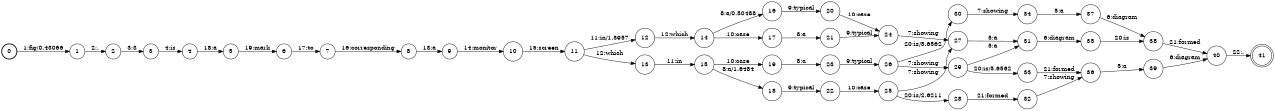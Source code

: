 digraph FST {
rankdir = LR;
size = "8.5,11";
label = "";
center = 1;
orientation = Portrait;
ranksep = "0.4";
nodesep = "0.25";
0 [label = "0", shape = circle, style = bold, fontsize = 14]
	0 -> 1 [label = "1:fig/0.43066", fontsize = 14];
1 [label = "1", shape = circle, style = solid, fontsize = 14]
	1 -> 2 [label = "2:.", fontsize = 14];
2 [label = "2", shape = circle, style = solid, fontsize = 14]
	2 -> 3 [label = "3:3", fontsize = 14];
3 [label = "3", shape = circle, style = solid, fontsize = 14]
	3 -> 4 [label = "4:is", fontsize = 14];
4 [label = "4", shape = circle, style = solid, fontsize = 14]
	4 -> 5 [label = "18:a", fontsize = 14];
5 [label = "5", shape = circle, style = solid, fontsize = 14]
	5 -> 6 [label = "19:mark", fontsize = 14];
6 [label = "6", shape = circle, style = solid, fontsize = 14]
	6 -> 7 [label = "17:to", fontsize = 14];
7 [label = "7", shape = circle, style = solid, fontsize = 14]
	7 -> 8 [label = "16:corresponding", fontsize = 14];
8 [label = "8", shape = circle, style = solid, fontsize = 14]
	8 -> 9 [label = "13:a", fontsize = 14];
9 [label = "9", shape = circle, style = solid, fontsize = 14]
	9 -> 10 [label = "14:monitor", fontsize = 14];
10 [label = "10", shape = circle, style = solid, fontsize = 14]
	10 -> 11 [label = "15:screen", fontsize = 14];
11 [label = "11", shape = circle, style = solid, fontsize = 14]
	11 -> 12 [label = "11:in/1.5957", fontsize = 14];
	11 -> 13 [label = "12:which", fontsize = 14];
12 [label = "12", shape = circle, style = solid, fontsize = 14]
	12 -> 14 [label = "12:which", fontsize = 14];
13 [label = "13", shape = circle, style = solid, fontsize = 14]
	13 -> 15 [label = "11:in", fontsize = 14];
14 [label = "14", shape = circle, style = solid, fontsize = 14]
	14 -> 17 [label = "10:case", fontsize = 14];
	14 -> 16 [label = "8:a/0.50488", fontsize = 14];
15 [label = "15", shape = circle, style = solid, fontsize = 14]
	15 -> 19 [label = "10:case", fontsize = 14];
	15 -> 18 [label = "8:a/1.6484", fontsize = 14];
16 [label = "16", shape = circle, style = solid, fontsize = 14]
	16 -> 20 [label = "9:typical", fontsize = 14];
17 [label = "17", shape = circle, style = solid, fontsize = 14]
	17 -> 21 [label = "8:a", fontsize = 14];
18 [label = "18", shape = circle, style = solid, fontsize = 14]
	18 -> 22 [label = "9:typical", fontsize = 14];
19 [label = "19", shape = circle, style = solid, fontsize = 14]
	19 -> 23 [label = "8:a", fontsize = 14];
20 [label = "20", shape = circle, style = solid, fontsize = 14]
	20 -> 24 [label = "10:case", fontsize = 14];
21 [label = "21", shape = circle, style = solid, fontsize = 14]
	21 -> 24 [label = "9:typical", fontsize = 14];
22 [label = "22", shape = circle, style = solid, fontsize = 14]
	22 -> 25 [label = "10:case", fontsize = 14];
23 [label = "23", shape = circle, style = solid, fontsize = 14]
	23 -> 26 [label = "9:typical", fontsize = 14];
24 [label = "24", shape = circle, style = solid, fontsize = 14]
	24 -> 27 [label = "7:showing", fontsize = 14];
25 [label = "25", shape = circle, style = solid, fontsize = 14]
	25 -> 28 [label = "20:is/2.6211", fontsize = 14];
	25 -> 27 [label = "7:showing", fontsize = 14];
26 [label = "26", shape = circle, style = solid, fontsize = 14]
	26 -> 30 [label = "20:is/5.6562", fontsize = 14];
	26 -> 29 [label = "7:showing", fontsize = 14];
27 [label = "27", shape = circle, style = solid, fontsize = 14]
	27 -> 31 [label = "5:a", fontsize = 14];
28 [label = "28", shape = circle, style = solid, fontsize = 14]
	28 -> 32 [label = "21:formed", fontsize = 14];
29 [label = "29", shape = circle, style = solid, fontsize = 14]
	29 -> 33 [label = "20:is/5.6562", fontsize = 14];
	29 -> 31 [label = "5:a", fontsize = 14];
30 [label = "30", shape = circle, style = solid, fontsize = 14]
	30 -> 34 [label = "7:showing", fontsize = 14];
31 [label = "31", shape = circle, style = solid, fontsize = 14]
	31 -> 35 [label = "6:diagram", fontsize = 14];
32 [label = "32", shape = circle, style = solid, fontsize = 14]
	32 -> 36 [label = "7:showing", fontsize = 14];
33 [label = "33", shape = circle, style = solid, fontsize = 14]
	33 -> 36 [label = "21:formed", fontsize = 14];
34 [label = "34", shape = circle, style = solid, fontsize = 14]
	34 -> 37 [label = "5:a", fontsize = 14];
35 [label = "35", shape = circle, style = solid, fontsize = 14]
	35 -> 38 [label = "20:is", fontsize = 14];
36 [label = "36", shape = circle, style = solid, fontsize = 14]
	36 -> 39 [label = "5:a", fontsize = 14];
37 [label = "37", shape = circle, style = solid, fontsize = 14]
	37 -> 38 [label = "6:diagram", fontsize = 14];
38 [label = "38", shape = circle, style = solid, fontsize = 14]
	38 -> 40 [label = "21:formed", fontsize = 14];
39 [label = "39", shape = circle, style = solid, fontsize = 14]
	39 -> 40 [label = "6:diagram", fontsize = 14];
40 [label = "40", shape = circle, style = solid, fontsize = 14]
	40 -> 41 [label = "22:.", fontsize = 14];
41 [label = "41", shape = doublecircle, style = solid, fontsize = 14]
}
